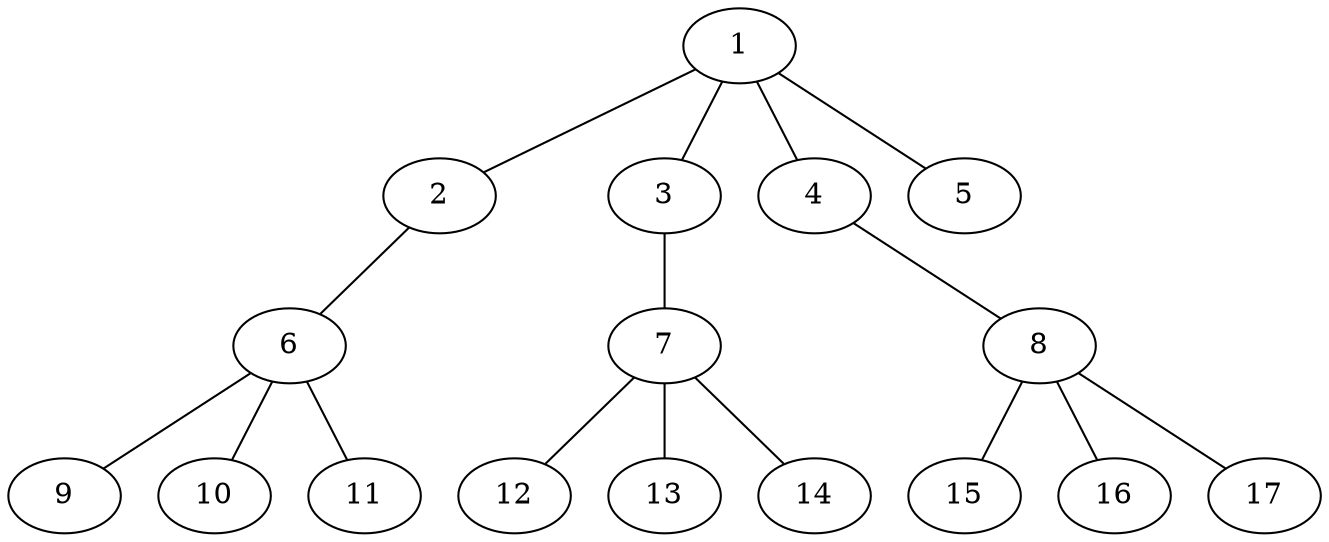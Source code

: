 graph molecule_178 {
	1	 [chem=P];
	2	 [chem=O];
	1 -- 2	 [valence=1];
	3	 [chem=O];
	1 -- 3	 [valence=1];
	4	 [chem=O];
	1 -- 4	 [valence=1];
	5	 [chem=O];
	1 -- 5	 [valence=2];
	6	 [chem=C];
	2 -- 6	 [valence=1];
	7	 [chem=C];
	3 -- 7	 [valence=1];
	8	 [chem=C];
	4 -- 8	 [valence=1];
	9	 [chem=H];
	6 -- 9	 [valence=1];
	10	 [chem=H];
	6 -- 10	 [valence=1];
	11	 [chem=H];
	6 -- 11	 [valence=1];
	12	 [chem=H];
	7 -- 12	 [valence=1];
	13	 [chem=H];
	7 -- 13	 [valence=1];
	14	 [chem=H];
	7 -- 14	 [valence=1];
	15	 [chem=H];
	8 -- 15	 [valence=1];
	16	 [chem=H];
	8 -- 16	 [valence=1];
	17	 [chem=H];
	8 -- 17	 [valence=1];
}
